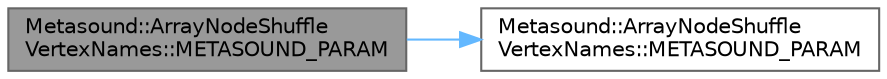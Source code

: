 digraph "Metasound::ArrayNodeShuffleVertexNames::METASOUND_PARAM"
{
 // INTERACTIVE_SVG=YES
 // LATEX_PDF_SIZE
  bgcolor="transparent";
  edge [fontname=Helvetica,fontsize=10,labelfontname=Helvetica,labelfontsize=10];
  node [fontname=Helvetica,fontsize=10,shape=box,height=0.2,width=0.4];
  rankdir="LR";
  Node1 [id="Node000001",label="Metasound::ArrayNodeShuffle\lVertexNames::METASOUND_PARAM",height=0.2,width=0.4,color="gray40", fillcolor="grey60", style="filled", fontcolor="black",tooltip=" "];
  Node1 -> Node2 [id="edge1_Node000001_Node000002",color="steelblue1",style="solid",tooltip=" "];
  Node2 [id="Node000002",label="Metasound::ArrayNodeShuffle\lVertexNames::METASOUND_PARAM",height=0.2,width=0.4,color="grey40", fillcolor="white", style="filled",URL="$dc/dd1/namespaceMetasound_1_1ArrayNodeShuffleVertexNames.html#ae73f7734591d1aa22254e7f339c6933b",tooltip=" "];
}
